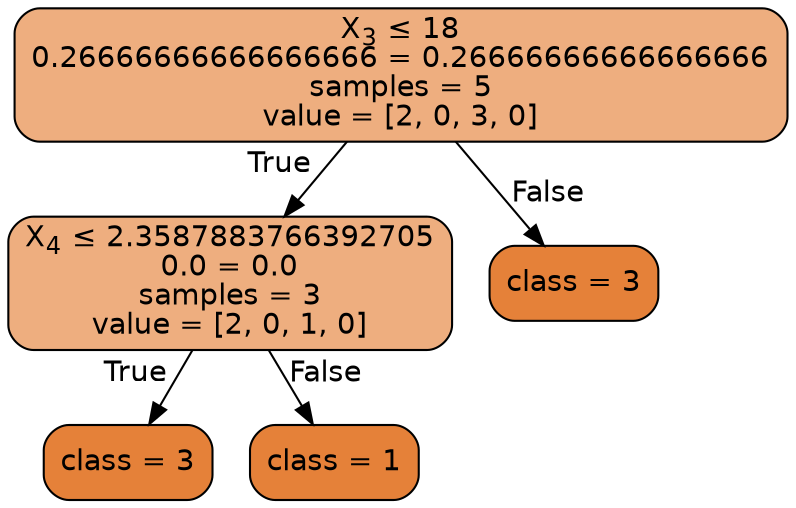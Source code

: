 
    digraph Tree {
    node [shape=box, style="filled, rounded", color="black", fontname=helvetica] ;
    edge [fontname=helvetica] ;
        0 [label=<X<SUB>3</SUB> &le; 18<br/>0.26666666666666666 = 0.26666666666666666<br/>samples = 5<br/>value = [2, 0, 3, 0]>, fillcolor="#e58139a4"] ;
    1 [label=<X<SUB>4</SUB> &le; 2.3587883766392705<br/>0.0 = 0.0<br/>samples = 3<br/>value = [2, 0, 1, 0]>, fillcolor="#e58139a4"] ;
    3 [label="class = 3", fillcolor="#e58139ff"] ;
    4 [label="class = 1", fillcolor="#e58139ff"] ;
    1 -> 3 [labeldistance=2.5, labelangle=45, headlabel="True"] ;
    1 -> 4 [labeldistance=2.5, labelangle=-45, headlabel="False"] ;
    2 [label="class = 3", fillcolor="#e58139ff"] ;
    0 -> 1 [labeldistance=2.5, labelangle=45, headlabel="True"] ;
    0 -> 2 [labeldistance=2.5, labelangle=-45, headlabel="False"] ;

    }
    